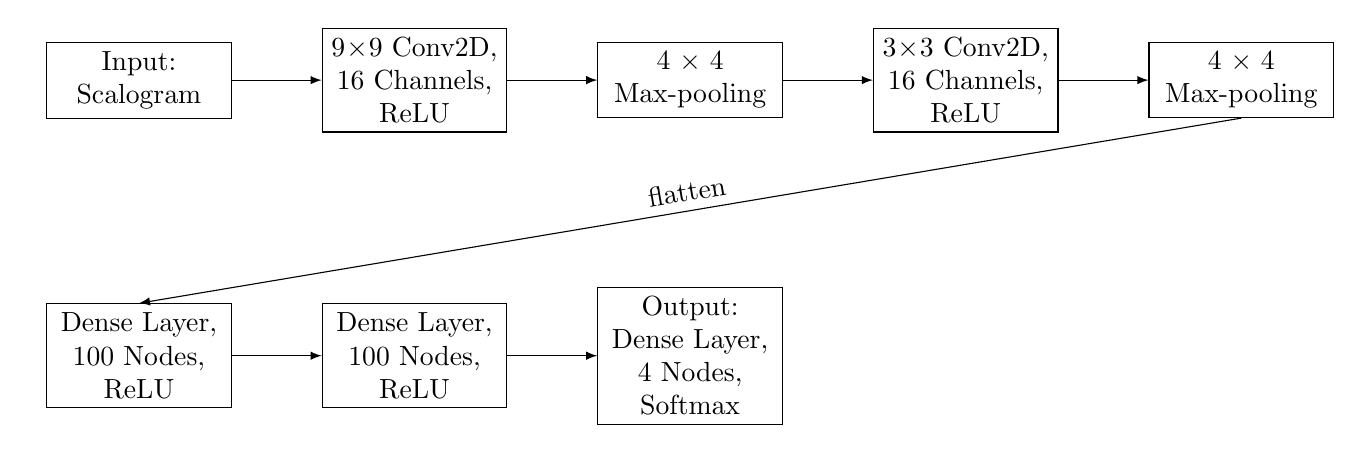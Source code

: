 ﻿\tikzstyle{block} = [rectangle, draw, fill=white!20, 
text width=6em, text centered,  minimum height=2.5em]
\tikzstyle{line} = [draw, -latex]

\begin{tikzpicture}[node distance = 3.5cm, auto]
\node [block] (init1) {Input: Scalogram};		
\node [block, right of = init1] (init2) {$9\times 9$ Conv2D, 16 Channels, ReLU};
\node [block, right of = init2] (init3) {$4\times 4$ Max-pooling};
\node [block, right of=init3] (init4) {$3 \times 3$ Conv2D, 16 Channels, ReLU};
\node [block, right of=init4] (init5) {$4\times 4$ Max-pooling};		
\node [block, below of = init1] (init6) {Dense~Layer, 100 Nodes, ReLU};		
\node [block, right of = init6] (init7) {Dense~Layer, 100 Nodes, ReLU};		
\node [block, right of = init7] (init8) {Output: Dense~Layer, 4 Nodes, Softmax};		
\path [line] (init1) -- (init2);
\path [line] (init2) -- (init3);
\path [line] (init3) -- (init4);
\path [line] (init4) -- (init5);
\path [line] (init5.south) -- node [sloped, above] {flatten} (init6.north);
\path [line] (init6) -- (init7);
\path [line] (init7) -- (init8);
\end{tikzpicture}